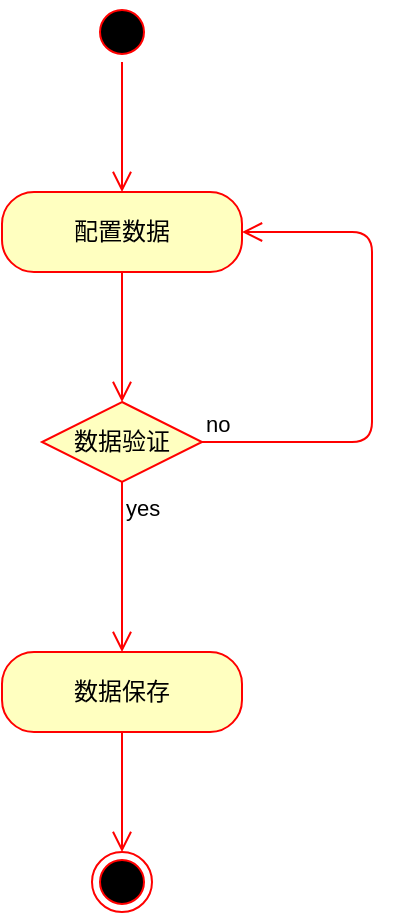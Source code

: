 <mxfile version="11.0.4" type="device"><diagram id="dSQJHEURSsmi0H7AHoZR" name="流程图"><mxGraphModel dx="1026" dy="548" grid="1" gridSize="10" guides="1" tooltips="1" connect="1" arrows="1" fold="1" page="1" pageScale="1" pageWidth="827" pageHeight="1169" math="0" shadow="0"><root><mxCell id="0"/><mxCell id="1" parent="0"/><mxCell id="J3IwbP21z8OJhe3w8rXV-1" value="" style="ellipse;html=1;shape=startState;fillColor=#000000;strokeColor=#ff0000;" vertex="1" parent="1"><mxGeometry x="430" y="35" width="30" height="30" as="geometry"/></mxCell><mxCell id="J3IwbP21z8OJhe3w8rXV-2" value="" style="edgeStyle=orthogonalEdgeStyle;html=1;verticalAlign=bottom;endArrow=open;endSize=8;strokeColor=#ff0000;entryX=0.5;entryY=0;entryDx=0;entryDy=0;" edge="1" source="J3IwbP21z8OJhe3w8rXV-1" parent="1" target="J3IwbP21z8OJhe3w8rXV-3"><mxGeometry relative="1" as="geometry"><mxPoint x="445" y="125" as="targetPoint"/></mxGeometry></mxCell><mxCell id="J3IwbP21z8OJhe3w8rXV-3" value="配置数据" style="rounded=1;whiteSpace=wrap;html=1;arcSize=40;fontColor=#000000;fillColor=#ffffc0;strokeColor=#ff0000;" vertex="1" parent="1"><mxGeometry x="385" y="130" width="120" height="40" as="geometry"/></mxCell><mxCell id="J3IwbP21z8OJhe3w8rXV-4" value="" style="edgeStyle=orthogonalEdgeStyle;html=1;verticalAlign=bottom;endArrow=open;endSize=8;strokeColor=#ff0000;entryX=0.5;entryY=0;entryDx=0;entryDy=0;" edge="1" source="J3IwbP21z8OJhe3w8rXV-3" parent="1" target="J3IwbP21z8OJhe3w8rXV-5"><mxGeometry relative="1" as="geometry"><mxPoint x="445" y="230" as="targetPoint"/></mxGeometry></mxCell><mxCell id="J3IwbP21z8OJhe3w8rXV-5" value="数据验证" style="rhombus;whiteSpace=wrap;html=1;fillColor=#ffffc0;strokeColor=#ff0000;" vertex="1" parent="1"><mxGeometry x="405" y="235" width="80" height="40" as="geometry"/></mxCell><mxCell id="J3IwbP21z8OJhe3w8rXV-6" value="no" style="edgeStyle=orthogonalEdgeStyle;html=1;align=left;verticalAlign=bottom;endArrow=open;endSize=8;strokeColor=#ff0000;entryX=1;entryY=0.5;entryDx=0;entryDy=0;" edge="1" source="J3IwbP21z8OJhe3w8rXV-5" parent="1" target="J3IwbP21z8OJhe3w8rXV-3"><mxGeometry x="-1" relative="1" as="geometry"><mxPoint x="570" y="320" as="targetPoint"/><Array as="points"><mxPoint x="570" y="255"/><mxPoint x="570" y="150"/></Array></mxGeometry></mxCell><mxCell id="J3IwbP21z8OJhe3w8rXV-7" value="yes" style="edgeStyle=orthogonalEdgeStyle;html=1;align=left;verticalAlign=top;endArrow=open;endSize=8;strokeColor=#ff0000;entryX=0.5;entryY=0;entryDx=0;entryDy=0;" edge="1" source="J3IwbP21z8OJhe3w8rXV-5" parent="1" target="J3IwbP21z8OJhe3w8rXV-8"><mxGeometry x="-1" relative="1" as="geometry"><mxPoint x="445" y="360" as="targetPoint"/></mxGeometry></mxCell><mxCell id="J3IwbP21z8OJhe3w8rXV-8" value="数据保存" style="rounded=1;whiteSpace=wrap;html=1;arcSize=40;fontColor=#000000;fillColor=#ffffc0;strokeColor=#ff0000;" vertex="1" parent="1"><mxGeometry x="385" y="360" width="120" height="40" as="geometry"/></mxCell><mxCell id="J3IwbP21z8OJhe3w8rXV-9" value="" style="edgeStyle=orthogonalEdgeStyle;html=1;verticalAlign=bottom;endArrow=open;endSize=8;strokeColor=#ff0000;entryX=0.5;entryY=0;entryDx=0;entryDy=0;" edge="1" source="J3IwbP21z8OJhe3w8rXV-8" parent="1" target="J3IwbP21z8OJhe3w8rXV-10"><mxGeometry relative="1" as="geometry"><mxPoint x="445" y="460" as="targetPoint"/></mxGeometry></mxCell><mxCell id="J3IwbP21z8OJhe3w8rXV-10" value="" style="ellipse;html=1;shape=endState;fillColor=#000000;strokeColor=#ff0000;" vertex="1" parent="1"><mxGeometry x="430" y="460" width="30" height="30" as="geometry"/></mxCell></root></mxGraphModel></diagram><diagram id="tSw8bupn3qnYT06AHxcx" name="时序图"><mxGraphModel dx="1026" dy="548" grid="1" gridSize="10" guides="1" tooltips="1" connect="1" arrows="1" fold="1" page="1" pageScale="1" pageWidth="827" pageHeight="1169" math="0" shadow="0"><root><mxCell id="K72mG8r7h64Yai7LEW0W-0"/><mxCell id="K72mG8r7h64Yai7LEW0W-1" parent="K72mG8r7h64Yai7LEW0W-0"/><mxCell id="fS9SMh_dfR-pzSCZqgFG-0" value="Actor" style="shape=umlLifeline;participant=umlActor;perimeter=lifelinePerimeter;whiteSpace=wrap;html=1;container=1;collapsible=0;recursiveResize=0;verticalAlign=top;spacingTop=36;labelBackgroundColor=#ffffff;outlineConnect=0;" vertex="1" parent="K72mG8r7h64Yai7LEW0W-1"><mxGeometry x="220" y="130" width="20" height="455" as="geometry"/></mxCell><mxCell id="XPC_1ZJfD9FINAt0QuQG-12" value="" style="html=1;points=[];perimeter=orthogonalPerimeter;" vertex="1" parent="fS9SMh_dfR-pzSCZqgFG-0"><mxGeometry x="5" y="75" width="10" height="225" as="geometry"/></mxCell><mxCell id="fS9SMh_dfR-pzSCZqgFG-1" value="规则配置后台" style="shape=umlLifeline;perimeter=lifelinePerimeter;whiteSpace=wrap;html=1;container=1;collapsible=0;recursiveResize=0;outlineConnect=0;" vertex="1" parent="K72mG8r7h64Yai7LEW0W-1"><mxGeometry x="290" y="130" width="100" height="455" as="geometry"/></mxCell><mxCell id="fS9SMh_dfR-pzSCZqgFG-2" value="" style="html=1;points=[];perimeter=orthogonalPerimeter;" vertex="1" parent="fS9SMh_dfR-pzSCZqgFG-1"><mxGeometry x="45" y="105" width="10" height="175" as="geometry"/></mxCell><mxCell id="fS9SMh_dfR-pzSCZqgFG-3" value="1.配置规则" style="html=1;verticalAlign=bottom;startArrow=oval;endArrow=block;startSize=8;entryX=0.1;entryY=0.007;entryDx=0;entryDy=0;entryPerimeter=0;" edge="1" parent="K72mG8r7h64Yai7LEW0W-1" target="fS9SMh_dfR-pzSCZqgFG-2" source="XPC_1ZJfD9FINAt0QuQG-12"><mxGeometry relative="1" as="geometry"><mxPoint x="261" y="200" as="sourcePoint"/><mxPoint x="340" y="200" as="targetPoint"/></mxGeometry></mxCell><mxCell id="XPC_1ZJfD9FINAt0QuQG-1" value="规则验证模块" style="shape=umlLifeline;perimeter=lifelinePerimeter;whiteSpace=wrap;html=1;container=1;collapsible=0;recursiveResize=0;outlineConnect=0;" vertex="1" parent="K72mG8r7h64Yai7LEW0W-1"><mxGeometry x="421" y="130" width="100" height="455" as="geometry"/></mxCell><mxCell id="XPC_1ZJfD9FINAt0QuQG-2" value="" style="html=1;points=[];perimeter=orthogonalPerimeter;" vertex="1" parent="XPC_1ZJfD9FINAt0QuQG-1"><mxGeometry x="45" y="135" width="10" height="45" as="geometry"/></mxCell><mxCell id="XPC_1ZJfD9FINAt0QuQG-5" value="规则验证" style="html=1;verticalAlign=bottom;endArrow=block;" edge="1" parent="K72mG8r7h64Yai7LEW0W-1" target="XPC_1ZJfD9FINAt0QuQG-2"><mxGeometry width="80" relative="1" as="geometry"><mxPoint x="346" y="265" as="sourcePoint"/><mxPoint x="441" y="224.5" as="targetPoint"/></mxGeometry></mxCell><mxCell id="XPC_1ZJfD9FINAt0QuQG-7" value="发布平台" style="shape=umlLifeline;perimeter=lifelinePerimeter;whiteSpace=wrap;html=1;container=1;collapsible=0;recursiveResize=0;outlineConnect=0;" vertex="1" parent="K72mG8r7h64Yai7LEW0W-1"><mxGeometry x="551" y="130" width="100" height="455" as="geometry"/></mxCell><mxCell id="XPC_1ZJfD9FINAt0QuQG-8" value="" style="html=1;points=[];perimeter=orthogonalPerimeter;" vertex="1" parent="XPC_1ZJfD9FINAt0QuQG-7"><mxGeometry x="46" y="200" width="10" height="55" as="geometry"/></mxCell><mxCell id="XPC_1ZJfD9FINAt0QuQG-11" value="返回结果" style="html=1;verticalAlign=bottom;endArrow=open;dashed=1;endSize=8;exitX=0.1;exitY=0.99;exitDx=0;exitDy=0;exitPerimeter=0;entryX=1.3;entryY=0.423;entryDx=0;entryDy=0;entryPerimeter=0;" edge="1" parent="K72mG8r7h64Yai7LEW0W-1" source="XPC_1ZJfD9FINAt0QuQG-2" target="fS9SMh_dfR-pzSCZqgFG-2"><mxGeometry relative="1" as="geometry"><mxPoint x="441" y="324.5" as="sourcePoint"/><mxPoint x="344" y="295" as="targetPoint"/></mxGeometry></mxCell><mxCell id="XPC_1ZJfD9FINAt0QuQG-13" value="规则发布" style="html=1;verticalAlign=bottom;endArrow=block;exitX=1.1;exitY=0.136;exitDx=0;exitDy=0;exitPerimeter=0;entryX=0;entryY=0.073;entryDx=0;entryDy=0;entryPerimeter=0;" edge="1" parent="K72mG8r7h64Yai7LEW0W-1" target="XPC_1ZJfD9FINAt0QuQG-8"><mxGeometry width="80" relative="1" as="geometry"><mxPoint x="346" y="335" as="sourcePoint"/><mxPoint x="466" y="335" as="targetPoint"/></mxGeometry></mxCell><mxCell id="XPC_1ZJfD9FINAt0QuQG-14" value="发布成功" style="html=1;verticalAlign=bottom;endArrow=open;dashed=1;endSize=8;exitX=0;exitY=0.982;exitDx=0;exitDy=0;exitPerimeter=0;entryX=1;entryY=0.341;entryDx=0;entryDy=0;entryPerimeter=0;" edge="1" parent="K72mG8r7h64Yai7LEW0W-1" source="XPC_1ZJfD9FINAt0QuQG-8"><mxGeometry relative="1" as="geometry"><mxPoint x="466" y="384.5" as="sourcePoint"/><mxPoint x="344" y="384.5" as="targetPoint"/></mxGeometry></mxCell><mxCell id="XPC_1ZJfD9FINAt0QuQG-15" value="返回成功" style="html=1;verticalAlign=bottom;endArrow=open;dashed=1;endSize=8;" edge="1" parent="K72mG8r7h64Yai7LEW0W-1" target="XPC_1ZJfD9FINAt0QuQG-12"><mxGeometry relative="1" as="geometry"><mxPoint x="331" y="395" as="sourcePoint"/><mxPoint x="354" y="394.5" as="targetPoint"/></mxGeometry></mxCell></root></mxGraphModel></diagram><diagram id="L7oACJccbKjvV_Gp0y66" name="ER图"><mxGraphModel dx="1207" dy="645" grid="1" gridSize="10" guides="1" tooltips="1" connect="1" arrows="1" fold="1" page="1" pageScale="1" pageWidth="827" pageHeight="1169" math="0" shadow="0"><root><mxCell id="ggRhCcCfKJRBv6XuTlp_-0"/><mxCell id="ggRhCcCfKJRBv6XuTlp_-1" parent="ggRhCcCfKJRBv6XuTlp_-0"/><mxCell id="PoFm9WlI1F4QDWewOOch-3" value="" style="edgeStyle=orthogonalEdgeStyle;rounded=0;orthogonalLoop=1;jettySize=auto;html=1;" edge="1" parent="ggRhCcCfKJRBv6XuTlp_-1" source="PoFm9WlI1F4QDWewOOch-0" target="PoFm9WlI1F4QDWewOOch-1"><mxGeometry relative="1" as="geometry"/></mxCell><mxCell id="PoFm9WlI1F4QDWewOOch-8" value="" style="edgeStyle=orthogonalEdgeStyle;rounded=0;orthogonalLoop=1;jettySize=auto;html=1;" edge="1" parent="ggRhCcCfKJRBv6XuTlp_-1" source="PoFm9WlI1F4QDWewOOch-0" target="PoFm9WlI1F4QDWewOOch-7"><mxGeometry relative="1" as="geometry"/></mxCell><mxCell id="PoFm9WlI1F4QDWewOOch-0" value="&lt;div style=&quot;box-sizing: border-box ; width: 100% ; background: #e4e4e4 ; padding: 2px&quot;&gt;transfer_product&lt;/div&gt;&lt;table style=&quot;width: 100% ; font-size: 1em&quot; cellpadding=&quot;2&quot; cellspacing=&quot;0&quot;&gt;&lt;tbody&gt;&lt;tr&gt;&lt;td&gt;PK&lt;/td&gt;&lt;td&gt;product_id&lt;/td&gt;&lt;/tr&gt;&lt;tr&gt;&lt;td&gt;&lt;br&gt;&lt;/td&gt;&lt;td&gt;&lt;/td&gt;&lt;/tr&gt;&lt;/tbody&gt;&lt;/table&gt;" style="verticalAlign=top;align=left;overflow=fill;html=1;" vertex="1" parent="ggRhCcCfKJRBv6XuTlp_-1"><mxGeometry x="230" y="230" width="180" height="90" as="geometry"/></mxCell><mxCell id="PoFm9WlI1F4QDWewOOch-7" value="&lt;div style=&quot;box-sizing: border-box ; width: 100% ; background: #e4e4e4 ; padding: 2px&quot;&gt;transfer_product_his&lt;/div&gt;&lt;table style=&quot;width: 100% ; font-size: 1em&quot; cellpadding=&quot;2&quot; cellspacing=&quot;0&quot;&gt;&lt;tbody&gt;&lt;tr&gt;&lt;td&gt;PK&lt;/td&gt;&lt;td&gt;product_id&lt;/td&gt;&lt;/tr&gt;&lt;tr&gt;&lt;td&gt;&lt;br&gt;&lt;/td&gt;&lt;td&gt;migrate_time&lt;/td&gt;&lt;/tr&gt;&lt;/tbody&gt;&lt;/table&gt;" style="verticalAlign=top;align=left;overflow=fill;html=1;" vertex="1" parent="ggRhCcCfKJRBv6XuTlp_-1"><mxGeometry x="230" y="400" width="180" height="90" as="geometry"/></mxCell><mxCell id="PoFm9WlI1F4QDWewOOch-4" value="" style="edgeStyle=orthogonalEdgeStyle;rounded=0;orthogonalLoop=1;jettySize=auto;html=1;exitX=0.5;exitY=0;exitDx=0;exitDy=0;" edge="1" parent="ggRhCcCfKJRBv6XuTlp_-1" source="PoFm9WlI1F4QDWewOOch-0" target="PoFm9WlI1F4QDWewOOch-2"><mxGeometry relative="1" as="geometry"/></mxCell><mxCell id="PoFm9WlI1F4QDWewOOch-6" value="" style="edgeStyle=orthogonalEdgeStyle;rounded=0;orthogonalLoop=1;jettySize=auto;html=1;" edge="1" parent="ggRhCcCfKJRBv6XuTlp_-1" source="PoFm9WlI1F4QDWewOOch-1" target="PoFm9WlI1F4QDWewOOch-5"><mxGeometry relative="1" as="geometry"/></mxCell><mxCell id="PoFm9WlI1F4QDWewOOch-1" value="&lt;div style=&quot;box-sizing: border-box ; width: 100% ; background: #e4e4e4 ; padding: 2px&quot;&gt;transfer_product_detail&lt;/div&gt;&lt;table style=&quot;width: 100% ; font-size: 1em&quot; cellpadding=&quot;2&quot; cellspacing=&quot;0&quot;&gt;&lt;tbody&gt;&lt;tr&gt;&lt;td&gt;PK&lt;/td&gt;&lt;td&gt;detailId&lt;/td&gt;&lt;/tr&gt;&lt;tr&gt;&lt;td&gt;FK1&lt;/td&gt;&lt;td&gt;product_id&lt;/td&gt;&lt;/tr&gt;&lt;tr&gt;&lt;td&gt;&lt;br&gt;&lt;/td&gt;&lt;td&gt;&lt;br&gt;&lt;/td&gt;&lt;/tr&gt;&lt;/tbody&gt;&lt;/table&gt;" style="verticalAlign=top;align=left;overflow=fill;html=1;" vertex="1" parent="ggRhCcCfKJRBv6XuTlp_-1"><mxGeometry x="490" y="230" width="200" height="90" as="geometry"/></mxCell><mxCell id="PoFm9WlI1F4QDWewOOch-5" value="&lt;div style=&quot;box-sizing: border-box ; width: 100% ; background: #e4e4e4 ; padding: 2px&quot;&gt;transfer_product_detail_his&lt;/div&gt;&lt;table style=&quot;width: 100% ; font-size: 1em&quot; cellpadding=&quot;2&quot; cellspacing=&quot;0&quot;&gt;&lt;tbody&gt;&lt;tr&gt;&lt;td&gt;PK&lt;/td&gt;&lt;td&gt;detail_id&lt;/td&gt;&lt;/tr&gt;&lt;tr&gt;&lt;td&gt;&lt;br&gt;&lt;/td&gt;&lt;td&gt;migrate_time&lt;/td&gt;&lt;/tr&gt;&lt;tr&gt;&lt;td&gt;&lt;/td&gt;&lt;td&gt;&lt;br&gt;&lt;/td&gt;&lt;/tr&gt;&lt;/tbody&gt;&lt;/table&gt;" style="verticalAlign=top;align=left;overflow=fill;html=1;" vertex="1" parent="ggRhCcCfKJRBv6XuTlp_-1"><mxGeometry x="490" y="400" width="200" height="90" as="geometry"/></mxCell><mxCell id="PoFm9WlI1F4QDWewOOch-2" value="&lt;div style=&quot;box-sizing: border-box ; width: 100% ; background: #e4e4e4 ; padding: 2px&quot;&gt;transfer_product_change_flow&lt;/div&gt;&lt;table style=&quot;width: 100% ; font-size: 1em&quot; cellpadding=&quot;2&quot; cellspacing=&quot;0&quot;&gt;&lt;tbody&gt;&lt;tr&gt;&lt;td&gt;PK&lt;/td&gt;&lt;td&gt;flow_id&lt;/td&gt;&lt;/tr&gt;&lt;tr&gt;&lt;td&gt;FK1&lt;/td&gt;&lt;td&gt;product_id&lt;/td&gt;&lt;/tr&gt;&lt;tr&gt;&lt;td&gt;&lt;/td&gt;&lt;td&gt;seq_no&lt;br&gt;&lt;/td&gt;&lt;/tr&gt;&lt;/tbody&gt;&lt;/table&gt;" style="verticalAlign=top;align=left;overflow=fill;html=1;" vertex="1" parent="ggRhCcCfKJRBv6XuTlp_-1"><mxGeometry x="230" y="70" width="180" height="90" as="geometry"/></mxCell><mxCell id="y2R4QzEXvOAmmfAhBCr8-6" value="" style="edgeStyle=orthogonalEdgeStyle;rounded=0;orthogonalLoop=1;jettySize=auto;html=1;entryX=0;entryY=0.5;entryDx=0;entryDy=0;" edge="1" parent="ggRhCcCfKJRBv6XuTlp_-1" source="y2R4QzEXvOAmmfAhBCr8-0" target="y2R4QzEXvOAmmfAhBCr8-3"><mxGeometry relative="1" as="geometry"><mxPoint x="380" y="740" as="targetPoint"/></mxGeometry></mxCell><mxCell id="y2R4QzEXvOAmmfAhBCr8-11" value="1" style="text;html=1;resizable=0;points=[];align=center;verticalAlign=middle;labelBackgroundColor=#ffffff;" vertex="1" connectable="0" parent="y2R4QzEXvOAmmfAhBCr8-6"><mxGeometry x="-0.28" y="-2" relative="1" as="geometry"><mxPoint as="offset"/></mxGeometry></mxCell><mxCell id="y2R4QzEXvOAmmfAhBCr8-17" value="" style="edgeStyle=orthogonalEdgeStyle;rounded=0;orthogonalLoop=1;jettySize=auto;html=1;" edge="1" parent="ggRhCcCfKJRBv6XuTlp_-1" source="y2R4QzEXvOAmmfAhBCr8-0" target="y2R4QzEXvOAmmfAhBCr8-16"><mxGeometry relative="1" as="geometry"/></mxCell><mxCell id="y2R4QzEXvOAmmfAhBCr8-25" value="1" style="text;html=1;resizable=0;points=[];align=center;verticalAlign=middle;labelBackgroundColor=#ffffff;" vertex="1" connectable="0" parent="y2R4QzEXvOAmmfAhBCr8-17"><mxGeometry x="-0.28" y="1" relative="1" as="geometry"><mxPoint as="offset"/></mxGeometry></mxCell><mxCell id="y2R4QzEXvOAmmfAhBCr8-0" value="产品" style="rounded=1;whiteSpace=wrap;html=1;" vertex="1" parent="ggRhCcCfKJRBv6XuTlp_-1"><mxGeometry x="250" y="720" width="90" height="40" as="geometry"/></mxCell><mxCell id="y2R4QzEXvOAmmfAhBCr8-8" value="" style="edgeStyle=orthogonalEdgeStyle;rounded=0;orthogonalLoop=1;jettySize=auto;html=1;entryX=0;entryY=0.5;entryDx=0;entryDy=0;" edge="1" parent="ggRhCcCfKJRBv6XuTlp_-1" source="y2R4QzEXvOAmmfAhBCr8-3" target="y2R4QzEXvOAmmfAhBCr8-9"><mxGeometry relative="1" as="geometry"><mxPoint x="550" y="740" as="targetPoint"/></mxGeometry></mxCell><mxCell id="y2R4QzEXvOAmmfAhBCr8-12" value="N" style="text;html=1;resizable=0;points=[];align=center;verticalAlign=middle;labelBackgroundColor=#ffffff;" vertex="1" connectable="0" parent="y2R4QzEXvOAmmfAhBCr8-8"><mxGeometry x="-0.44" y="-2" relative="1" as="geometry"><mxPoint as="offset"/></mxGeometry></mxCell><mxCell id="y2R4QzEXvOAmmfAhBCr8-3" value="拥有" style="rhombus;whiteSpace=wrap;html=1;" vertex="1" parent="ggRhCcCfKJRBv6XuTlp_-1"><mxGeometry x="390" y="715" width="80" height="50" as="geometry"/></mxCell><mxCell id="y2R4QzEXvOAmmfAhBCr8-18" value="" style="edgeStyle=orthogonalEdgeStyle;rounded=0;orthogonalLoop=1;jettySize=auto;html=1;" edge="1" parent="ggRhCcCfKJRBv6XuTlp_-1" source="y2R4QzEXvOAmmfAhBCr8-9" target="y2R4QzEXvOAmmfAhBCr8-15"><mxGeometry relative="1" as="geometry"/></mxCell><mxCell id="y2R4QzEXvOAmmfAhBCr8-27" value="1" style="text;html=1;resizable=0;points=[];align=center;verticalAlign=middle;labelBackgroundColor=#ffffff;" vertex="1" connectable="0" parent="y2R4QzEXvOAmmfAhBCr8-18"><mxGeometry x="-0.4" relative="1" as="geometry"><mxPoint as="offset"/></mxGeometry></mxCell><mxCell id="y2R4QzEXvOAmmfAhBCr8-9" value="产品详情" style="rounded=1;whiteSpace=wrap;html=1;" vertex="1" parent="ggRhCcCfKJRBv6XuTlp_-1"><mxGeometry x="520" y="720" width="90" height="40" as="geometry"/></mxCell><mxCell id="y2R4QzEXvOAmmfAhBCr8-22" value="" style="edgeStyle=orthogonalEdgeStyle;rounded=0;orthogonalLoop=1;jettySize=auto;html=1;" edge="1" parent="ggRhCcCfKJRBv6XuTlp_-1" source="y2R4QzEXvOAmmfAhBCr8-15"><mxGeometry relative="1" as="geometry"><mxPoint x="565" y="910" as="targetPoint"/></mxGeometry></mxCell><mxCell id="y2R4QzEXvOAmmfAhBCr8-28" value="1" style="text;html=1;resizable=0;points=[];align=center;verticalAlign=middle;labelBackgroundColor=#ffffff;" vertex="1" connectable="0" parent="y2R4QzEXvOAmmfAhBCr8-22"><mxGeometry x="-0.16" y="2" relative="1" as="geometry"><mxPoint as="offset"/></mxGeometry></mxCell><mxCell id="y2R4QzEXvOAmmfAhBCr8-15" value="归档" style="rhombus;whiteSpace=wrap;html=1;" vertex="1" parent="ggRhCcCfKJRBv6XuTlp_-1"><mxGeometry x="525" y="810" width="80" height="50" as="geometry"/></mxCell><mxCell id="y2R4QzEXvOAmmfAhBCr8-20" value="1" style="edgeStyle=orthogonalEdgeStyle;rounded=0;orthogonalLoop=1;jettySize=auto;html=1;" edge="1" parent="ggRhCcCfKJRBv6XuTlp_-1" source="y2R4QzEXvOAmmfAhBCr8-16"><mxGeometry relative="1" as="geometry"><mxPoint x="295" y="910" as="targetPoint"/></mxGeometry></mxCell><mxCell id="y2R4QzEXvOAmmfAhBCr8-16" value="归档" style="rhombus;whiteSpace=wrap;html=1;" vertex="1" parent="ggRhCcCfKJRBv6XuTlp_-1"><mxGeometry x="255" y="810" width="80" height="50" as="geometry"/></mxCell><mxCell id="y2R4QzEXvOAmmfAhBCr8-30" value="" style="edgeStyle=orthogonalEdgeStyle;rounded=0;orthogonalLoop=1;jettySize=auto;html=1;" edge="1" parent="ggRhCcCfKJRBv6XuTlp_-1" source="y2R4QzEXvOAmmfAhBCr8-23" target="y2R4QzEXvOAmmfAhBCr8-29"><mxGeometry relative="1" as="geometry"/></mxCell><mxCell id="y2R4QzEXvOAmmfAhBCr8-32" value="1" style="text;html=1;resizable=0;points=[];align=center;verticalAlign=middle;labelBackgroundColor=#ffffff;" vertex="1" connectable="0" parent="y2R4QzEXvOAmmfAhBCr8-30"><mxGeometry x="-0.28" relative="1" as="geometry"><mxPoint as="offset"/></mxGeometry></mxCell><mxCell id="y2R4QzEXvOAmmfAhBCr8-23" value="产品历史表" style="rounded=1;whiteSpace=wrap;html=1;" vertex="1" parent="ggRhCcCfKJRBv6XuTlp_-1"><mxGeometry x="250" y="910" width="90" height="40" as="geometry"/></mxCell><mxCell id="y2R4QzEXvOAmmfAhBCr8-24" value="详情历史表" style="rounded=1;whiteSpace=wrap;html=1;" vertex="1" parent="ggRhCcCfKJRBv6XuTlp_-1"><mxGeometry x="520" y="910" width="90" height="40" as="geometry"/></mxCell><mxCell id="y2R4QzEXvOAmmfAhBCr8-31" value="" style="edgeStyle=orthogonalEdgeStyle;rounded=0;orthogonalLoop=1;jettySize=auto;html=1;" edge="1" parent="ggRhCcCfKJRBv6XuTlp_-1" source="y2R4QzEXvOAmmfAhBCr8-29" target="y2R4QzEXvOAmmfAhBCr8-24"><mxGeometry relative="1" as="geometry"/></mxCell><mxCell id="y2R4QzEXvOAmmfAhBCr8-33" value="N" style="text;html=1;resizable=0;points=[];align=center;verticalAlign=middle;labelBackgroundColor=#ffffff;" vertex="1" connectable="0" parent="y2R4QzEXvOAmmfAhBCr8-31"><mxGeometry x="0.08" y="-2" relative="1" as="geometry"><mxPoint as="offset"/></mxGeometry></mxCell><mxCell id="y2R4QzEXvOAmmfAhBCr8-29" value="拥有" style="rhombus;whiteSpace=wrap;html=1;" vertex="1" parent="ggRhCcCfKJRBv6XuTlp_-1"><mxGeometry x="390" y="905" width="80" height="50" as="geometry"/></mxCell><mxCell id="y2R4QzEXvOAmmfAhBCr8-34" value="" style="endArrow=none;html=1;entryX=0.5;entryY=0;entryDx=0;entryDy=0;exitX=0.5;exitY=1;exitDx=0;exitDy=0;" edge="1" parent="ggRhCcCfKJRBv6XuTlp_-1" source="y2R4QzEXvOAmmfAhBCr8-35" target="y2R4QzEXvOAmmfAhBCr8-9"><mxGeometry width="50" height="50" relative="1" as="geometry"><mxPoint x="610" y="670" as="sourcePoint"/><mxPoint x="280" y="980" as="targetPoint"/></mxGeometry></mxCell><mxCell id="y2R4QzEXvOAmmfAhBCr8-35" value="名称" style="ellipse;whiteSpace=wrap;html=1;" vertex="1" parent="ggRhCcCfKJRBv6XuTlp_-1"><mxGeometry x="540" y="625" width="70" height="30" as="geometry"/></mxCell><mxCell id="y2R4QzEXvOAmmfAhBCr8-36" value="价格" style="ellipse;whiteSpace=wrap;html=1;" vertex="1" parent="ggRhCcCfKJRBv6XuTlp_-1"><mxGeometry x="620" y="640" width="70" height="30" as="geometry"/></mxCell><mxCell id="y2R4QzEXvOAmmfAhBCr8-37" value="期限" style="ellipse;whiteSpace=wrap;html=1;" vertex="1" parent="ggRhCcCfKJRBv6XuTlp_-1"><mxGeometry x="690" y="690" width="70" height="30" as="geometry"/></mxCell><mxCell id="y2R4QzEXvOAmmfAhBCr8-38" value="利率" style="ellipse;whiteSpace=wrap;html=1;" vertex="1" parent="ggRhCcCfKJRBv6XuTlp_-1"><mxGeometry x="690" y="745" width="70" height="30" as="geometry"/></mxCell><mxCell id="y2R4QzEXvOAmmfAhBCr8-39" value="类型" style="ellipse;whiteSpace=wrap;html=1;" vertex="1" parent="ggRhCcCfKJRBv6XuTlp_-1"><mxGeometry x="650" y="810" width="70" height="30" as="geometry"/></mxCell><mxCell id="y2R4QzEXvOAmmfAhBCr8-40" value="" style="endArrow=none;html=1;entryX=0.75;entryY=0;entryDx=0;entryDy=0;exitX=0.5;exitY=1;exitDx=0;exitDy=0;" edge="1" parent="ggRhCcCfKJRBv6XuTlp_-1" source="y2R4QzEXvOAmmfAhBCr8-36" target="y2R4QzEXvOAmmfAhBCr8-9"><mxGeometry width="50" height="50" relative="1" as="geometry"><mxPoint x="555" y="670" as="sourcePoint"/><mxPoint x="575" y="730" as="targetPoint"/></mxGeometry></mxCell><mxCell id="y2R4QzEXvOAmmfAhBCr8-41" value="" style="endArrow=none;html=1;entryX=1;entryY=0.75;entryDx=0;entryDy=0;exitX=0;exitY=0.5;exitDx=0;exitDy=0;" edge="1" parent="ggRhCcCfKJRBv6XuTlp_-1" source="y2R4QzEXvOAmmfAhBCr8-38" target="y2R4QzEXvOAmmfAhBCr8-9"><mxGeometry width="50" height="50" relative="1" as="geometry"><mxPoint x="565" y="680" as="sourcePoint"/><mxPoint x="585" y="740" as="targetPoint"/></mxGeometry></mxCell><mxCell id="y2R4QzEXvOAmmfAhBCr8-42" value="" style="endArrow=none;html=1;entryX=1;entryY=0.25;entryDx=0;entryDy=0;exitX=0;exitY=0.5;exitDx=0;exitDy=0;" edge="1" parent="ggRhCcCfKJRBv6XuTlp_-1" source="y2R4QzEXvOAmmfAhBCr8-37" target="y2R4QzEXvOAmmfAhBCr8-9"><mxGeometry width="50" height="50" relative="1" as="geometry"><mxPoint x="575" y="690" as="sourcePoint"/><mxPoint x="595" y="750" as="targetPoint"/></mxGeometry></mxCell><mxCell id="y2R4QzEXvOAmmfAhBCr8-43" value="" style="endArrow=none;html=1;entryX=0;entryY=0;entryDx=0;entryDy=0;exitX=0.75;exitY=1;exitDx=0;exitDy=0;" edge="1" parent="ggRhCcCfKJRBv6XuTlp_-1" source="y2R4QzEXvOAmmfAhBCr8-9" target="y2R4QzEXvOAmmfAhBCr8-39"><mxGeometry width="50" height="50" relative="1" as="geometry"><mxPoint x="585" y="700" as="sourcePoint"/><mxPoint x="605" y="760" as="targetPoint"/></mxGeometry></mxCell></root></mxGraphModel></diagram></mxfile>